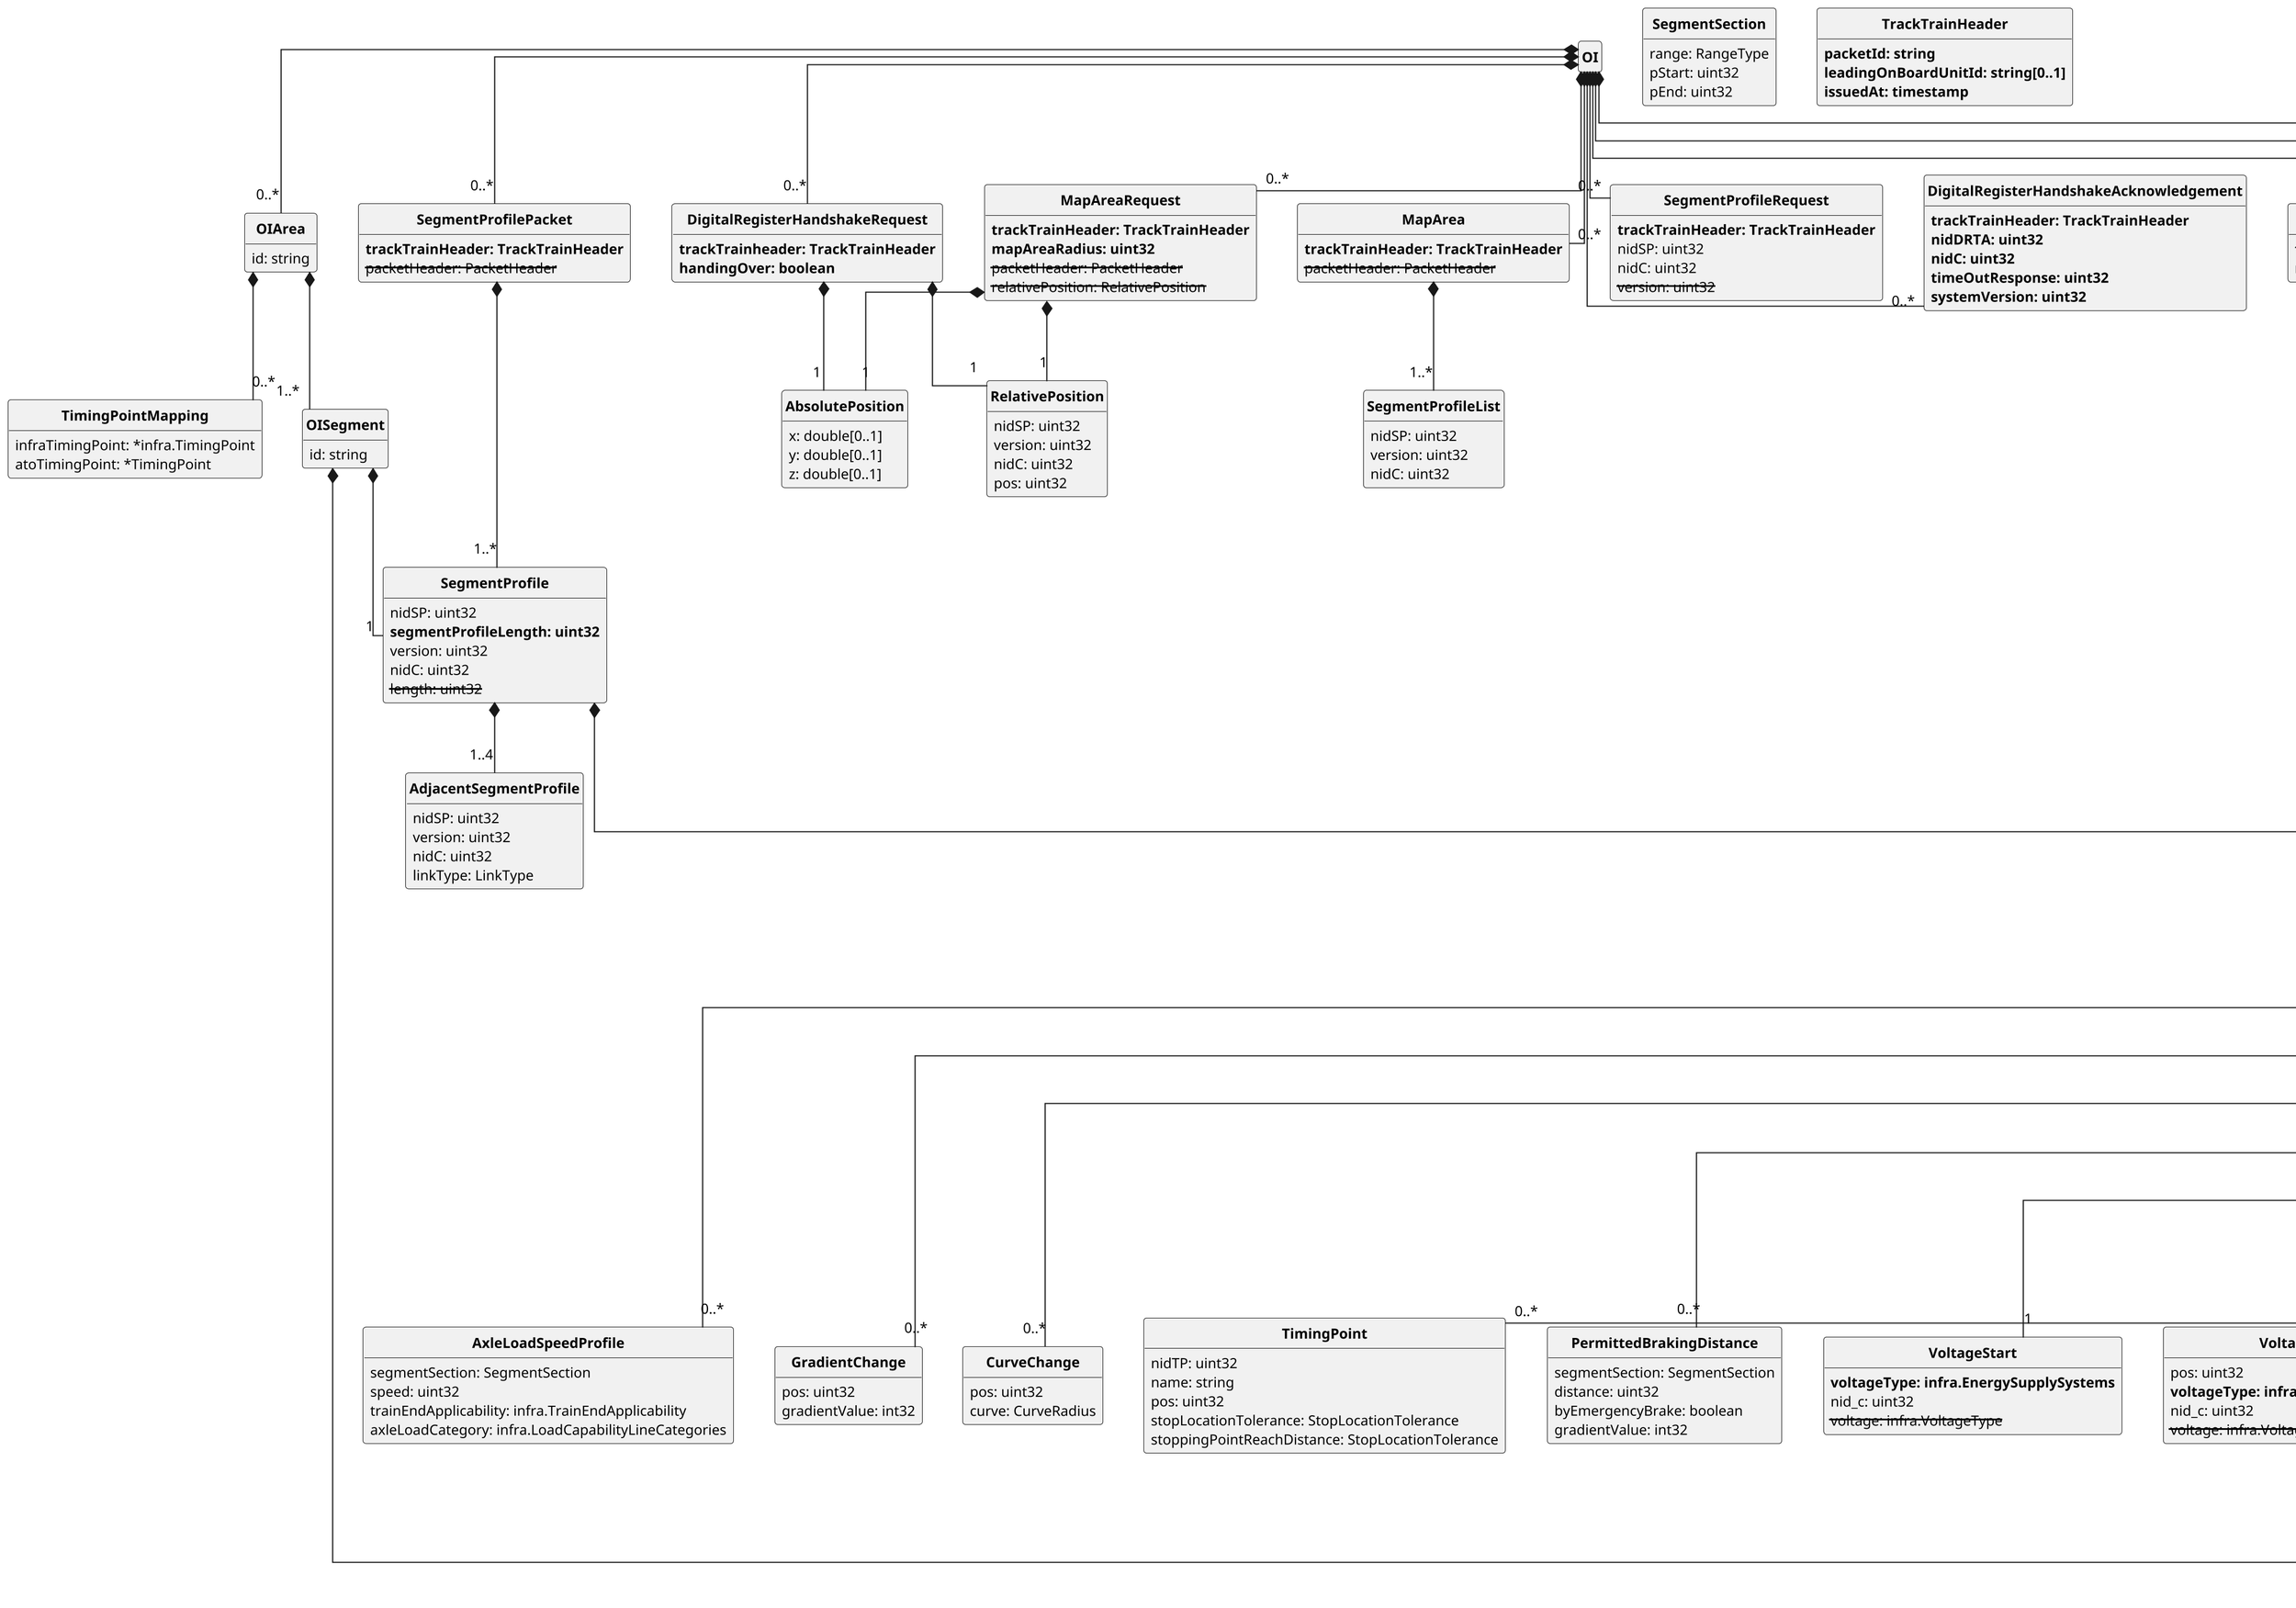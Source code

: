 @startuml
skinparam monochrome true
skinparam shadowing false
skinparam classAttributeIconSize 0
skinparam DefaultFontName arial
skinparam DefaultFontSize 12
skinparam ClassFontStyle bold
skinparam linetype ortho
skinparam dpi 200
hide empty fields
hide empty methods
hide circle

class OI {
}

class OIArea {
 id: string
}

class TimingPointMapping {
 infraTimingPoint: *infra.TimingPoint
 atoTimingPoint: *TimingPoint
}

class OISegment {
 id: string
}

class SegmentProfile {
 nidSP: uint32
 <b>segmentProfileLength: uint32</b>
 version: uint32
 nidC: uint32
 <s>length: uint32</s>
}

class AdjacentSegmentProfile {
 nidSP: uint32
 version: uint32
 nidC: uint32
 linkType: LinkType
}

class SegmentDescription {
}

class DrivingProfile {
 eoaOffset: uint32
 utcOffset: UTCOffset
 startAltitude: int32
 atotsContactInfoDir: boolean
 gradientStart: int32
 curveStart: CurveRadius
 currentStart: uint32
 platformAreas: SegmentSection[0..*]
 switchOffEddyCurrentBrakeServiceBrakes: SegmentSection[0..*]
 switchOffEddyCurrentBrakeEmergencyBrakes: SegmentSection[0..*]
 switchOffRegenerativeBrakes: SegmentSection[0..*]
 switchOffMagneticShoeBrakes: SegmentSection[0..*]
 dynamicBrakeForceInhibitions: SegmentSection[0..*]
}

class GeometryProfile {
 <s>trackEdgeCoordinates: TrackEdgeCoordinate0..*</s>
}

class Attitude {
 <b>rollAngle: int32</b>
 <b>curvature: int32</b>
 <b>azimuth: double</b>
 <b>pitch: int32</b>
}

class AtoTSContactInfo {
 nidATOTS: uint32
 nidSP: uint32
 spNidC: uint32
 atotsNidC: uint32
}

class StaticSpeedProfileStart {
 speed: uint32
 trainEndApplicability: infra.TrainEndApplicability
}

class StaticSpeedProfileChange {
 pos: uint32
 speed: uint32
 trainEndApplicability: infra.TrainEndApplicability
}

class AxleLoadSpeedProfile {
 segmentSection: SegmentSection
 speed: uint32
 trainEndApplicability: infra.TrainEndApplicability
 axleLoadCategory: infra.LoadCapabilityLineCategories
}

class GradientChange {
 pos: uint32
 gradientValue: int32
}

class CurveChange {
 pos: uint32
 curve: CurveRadius
}

class TimingPoint {
 nidTP: uint32
 name: string
 pos: uint32
 stopLocationTolerance: StopLocationTolerance
 stoppingPointReachDistance: StopLocationTolerance
}

class BaliseGroup {
 nid_bg: uint32
 nidCQualifier: boolean
 nid_c: uint32[0..1]
}

class Balise {
 n_pig: uint32
 pos: uint32
}

class PermittedBrakingDistance {
 segmentSection: SegmentSection
 distance: uint32
 byEmergencyBrake: boolean
 gradientValue: int32
}

class VoltageStart {
 <b>voltageType: infra.EnergySupplySystems</b>
 nid_c: uint32
 <s>voltage: infra.VoltageType</s>
}

class VoltageChange {
 pos: uint32
 <b>voltageType: infra.EnergySupplySystems</b>
 nid_c: uint32
 <s>voltage: infra.VoltageType</s>
}

class CurrentChange {
 pos: uint32
 currentValue: uint32
}

class Tunnel {
 segmentSection: SegmentSection
 tunnelType: TunnelType
}

class UnprotectedLX {
 pNominal: uint32
 pReverse: uint32
}

class LimitedDynamicBrakeForce {
 segmentSection: SegmentSection
 dynamicBrakeForceLimit: uint32
}

class SegmentSection {
 range: RangeType
 pStart: uint32
 pEnd: uint32
}

class MapAreaRequest {
 <b>trackTrainHeader: TrackTrainHeader</b>
 <b>mapAreaRadius: uint32</b>
 <s>packetHeader: PacketHeader</s>
 <s>relativePosition: RelativePosition</s>
}

class RelativePosition {
 nidSP: uint32
 version: uint32
 nidC: uint32
 pos: uint32
}

class AbsolutePosition {
 x: double[0..1]
 y: double[0..1]
 z: double[0..1]
}

class MapArea {
 <b>trackTrainHeader: TrackTrainHeader</b>
 <s>packetHeader: PacketHeader</s>
}

class SegmentProfileList {
 nidSP: uint32
 version: uint32
 nidC: uint32
}

class SegmentProfileRequest {
 <b>trackTrainHeader: TrackTrainHeader</b>
 nidSP: uint32
 nidC: uint32
 <s>version: uint32</s>
}

class SegmentProfilePacket {
 <b>trackTrainHeader: TrackTrainHeader</b>
 <s>packetHeader: PacketHeader</s>
}

class DigitalRegisterHandshakeRequest {
 <b>trackTrainheader: TrackTrainHeader</b>
 <b>handingOver: boolean</b>
}

class DigitalRegisterHandshakeAcknowledgement {
 <b>trackTrainHeader: TrackTrainHeader</b>
 <b>nidDRTA: uint32</b>
 <b>nidC: uint32</b>
 <b>timeOutResponse: uint32</b>
 <b>systemVersion: uint32</b>
}

class DigitalRegisterHandshakeRejection {
 <b>trackTrainHeader: TrackTrainHeader</b>
 <b>rejectionReason: RejectReason</b>
}

class ContactInformation {
 <b>nidDRTA: uint32</b>
 <b>nidC: uint32</b>
}

class DigitalRegisterSessionTerminationRequest {
 <b>trackTrainHeader: TrackTrainHeader</b>
}

class DigitalRegisterSessionTermination {
 <b>trackTrainHeader: TrackTrainHeader</b>
 <b>terminationReason: TerminationReason</b>
}

class TrackTrainHeader {
 <b>packetId: string</b>
 <b>leadingOnBoardUnitId: string[0..1]</b>
 <b>issuedAt: timestamp</b>
}

OI *-- "0..*" OIArea
OI *-- "0..*" SegmentProfilePacket
OI *-- "0..*" MapAreaRequest
OI *-- "0..*" MapArea
OI *-- "0..*" SegmentProfileRequest
OI *-- "0..*" DigitalRegisterHandshakeRequest
OI *-- "0..*" DigitalRegisterHandshakeAcknowledgement
OI *-- "0..*" DigitalRegisterHandshakeRejection
OI *-- "0..*" DigitalRegisterSessionTerminationRequest
OI *-- "0..*" DigitalRegisterSessionTermination
OIArea *-- "1..*" OISegment
OIArea *-- "0..*" TimingPointMapping
OISegment *-- "1" infra.LinearElementSection
OISegment *-- "1" SegmentProfile
SegmentProfile *-- "1" SegmentDescription
SegmentProfile *-- "1..4" AdjacentSegmentProfile
SegmentDescription *-- "0..1" DrivingProfile
SegmentDescription *-- "0..1" GeometryProfile
DrivingProfile *-- "0..1" AtoTSContactInfo
DrivingProfile *-- "1" StaticSpeedProfileStart
DrivingProfile *-- "0..*" StaticSpeedProfileChange
DrivingProfile *-- "0..*" GradientChange
DrivingProfile *-- "0..*" CurveChange
DrivingProfile *-- "1" VoltageStart
DrivingProfile *-- "0..*" VoltageChange
DrivingProfile *-- "0..*" CurrentChange
DrivingProfile *-- "0..*" BaliseGroup
DrivingProfile *-- "0..*" TimingPoint
DrivingProfile *-- "0..*" Tunnel
DrivingProfile *-- "0..*" AxleLoadSpeedProfile
DrivingProfile *-- "0..*" UnprotectedLX
DrivingProfile *-- "0..*" PermittedBrakingDistance
DrivingProfile *-- "0..*" LimitedDynamicBrakeForce
GeometryProfile *-- "0..*" map.LinearElementCoordinate
GeometryProfile *-- "0..1" Attitude
StaticSpeedProfileStart *-- "0..*" infra.SpecificStaticSpeedLimit
StaticSpeedProfileChange *-- "0..*" infra.SpecificStaticSpeedLimit
BaliseGroup *-- "1..8" Balise
MapAreaRequest *-- "1" RelativePosition
MapAreaRequest *-- "1" AbsolutePosition
MapArea *-- "1..*" SegmentProfileList
SegmentProfilePacket *-- "1..*" SegmentProfile
DigitalRegisterHandshakeRequest *-- "1" RelativePosition
DigitalRegisterHandshakeRequest *-- "1" AbsolutePosition
DigitalRegisterHandshakeRejection *-- "0..1" ContactInformation
@enduml